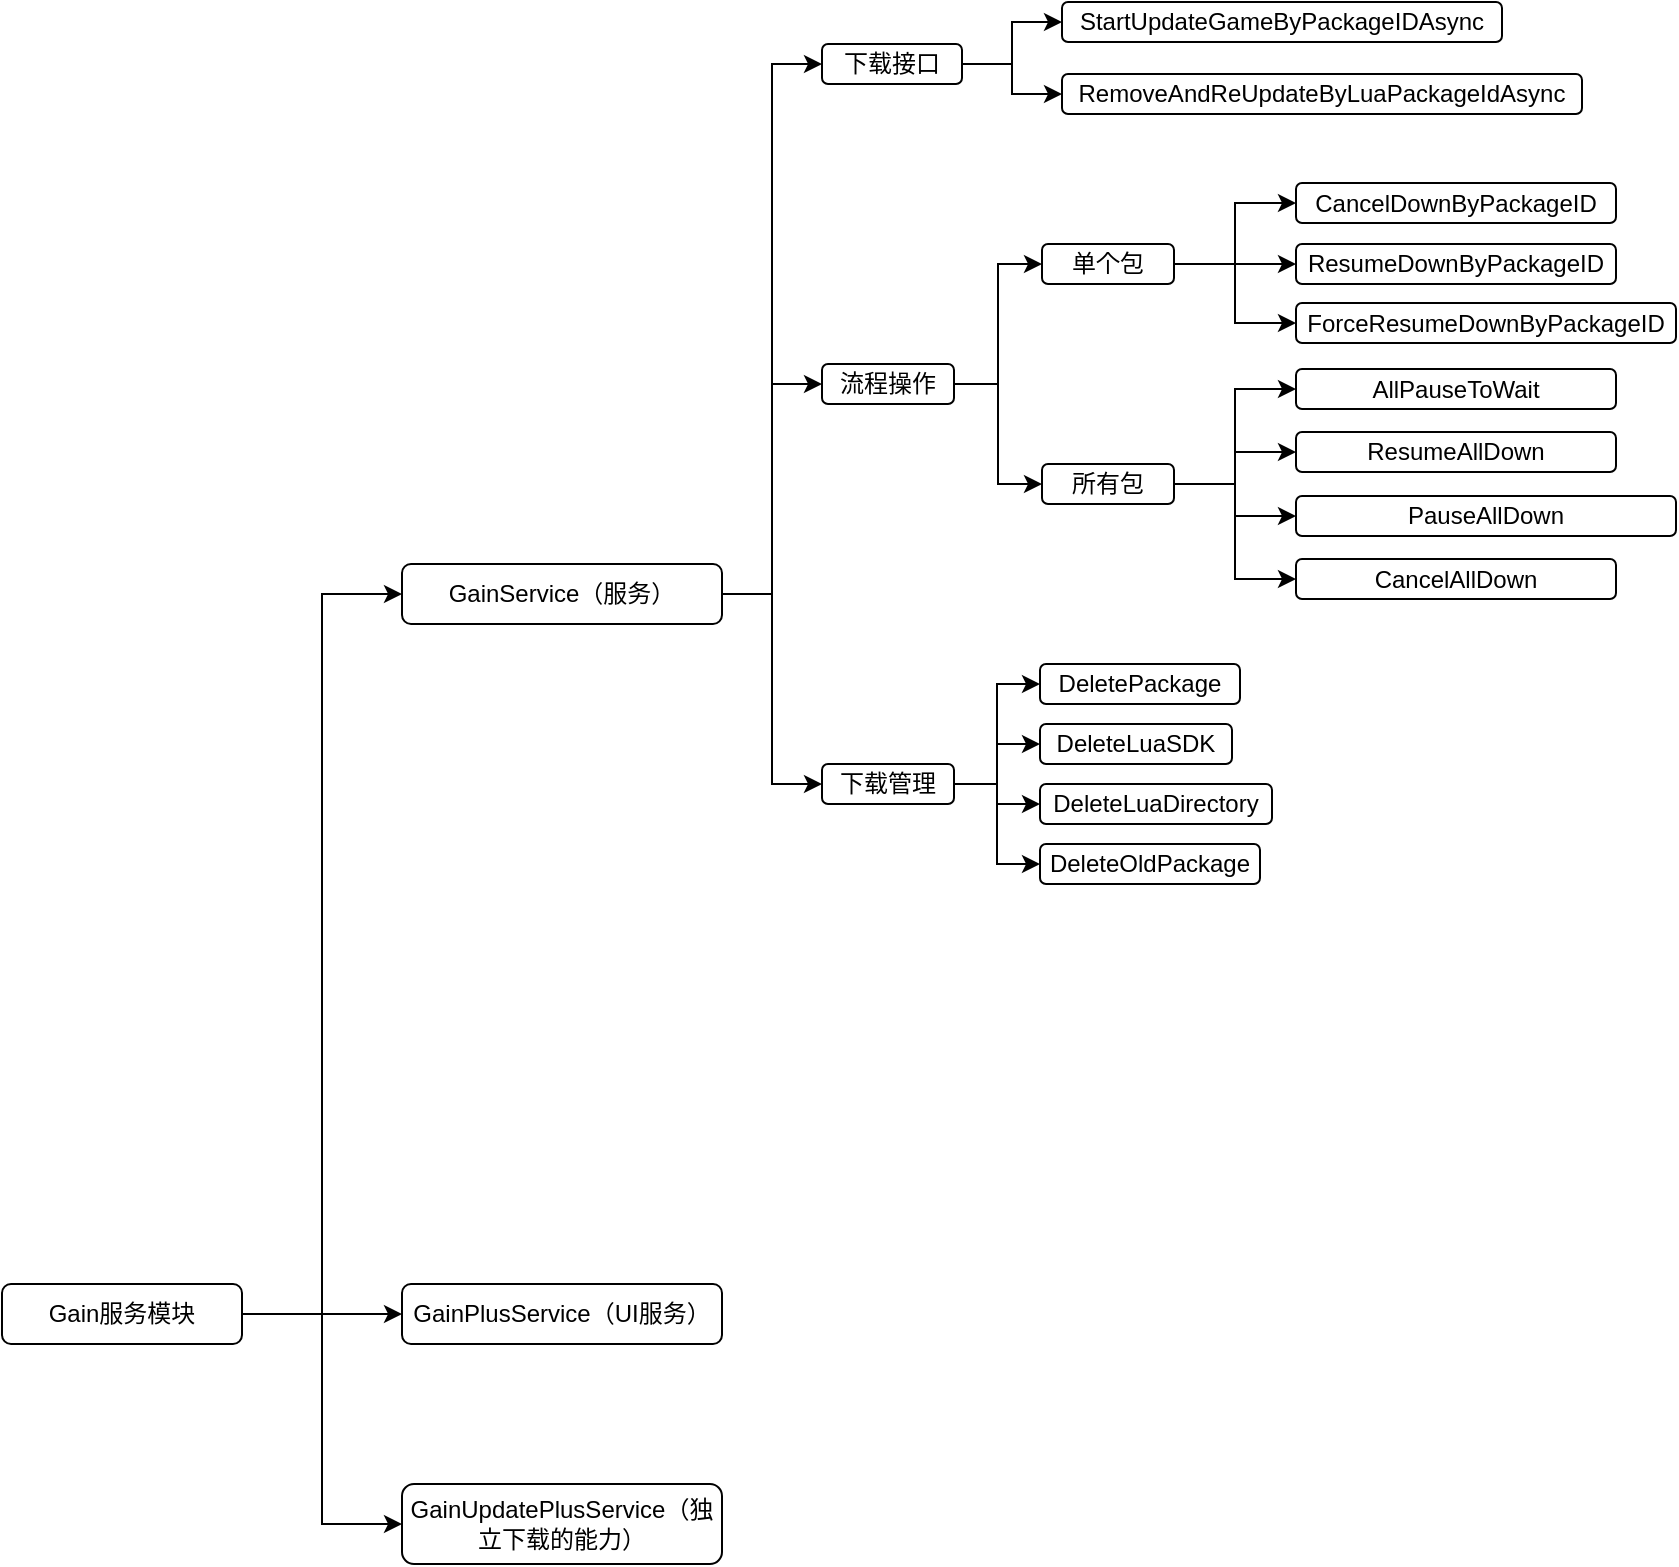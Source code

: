 <mxfile version="28.1.0">
  <diagram id="C5RBs43oDa-KdzZeNtuy" name="模块和功能介绍">
    <mxGraphModel dx="1763" dy="1733" grid="1" gridSize="10" guides="1" tooltips="1" connect="1" arrows="1" fold="1" page="1" pageScale="1" pageWidth="827" pageHeight="1169" math="0" shadow="0">
      <root>
        <mxCell id="WIyWlLk6GJQsqaUBKTNV-0" />
        <mxCell id="WIyWlLk6GJQsqaUBKTNV-1" parent="WIyWlLk6GJQsqaUBKTNV-0" />
        <mxCell id="sJQCKHL5VmwoIA83D4o8-37" style="edgeStyle=orthogonalEdgeStyle;rounded=0;orthogonalLoop=1;jettySize=auto;html=1;entryX=0;entryY=0.5;entryDx=0;entryDy=0;" edge="1" parent="WIyWlLk6GJQsqaUBKTNV-1" source="sJQCKHL5VmwoIA83D4o8-0" target="sJQCKHL5VmwoIA83D4o8-1">
          <mxGeometry relative="1" as="geometry" />
        </mxCell>
        <mxCell id="sJQCKHL5VmwoIA83D4o8-38" style="edgeStyle=orthogonalEdgeStyle;rounded=0;orthogonalLoop=1;jettySize=auto;html=1;" edge="1" parent="WIyWlLk6GJQsqaUBKTNV-1" source="sJQCKHL5VmwoIA83D4o8-0" target="sJQCKHL5VmwoIA83D4o8-2">
          <mxGeometry relative="1" as="geometry" />
        </mxCell>
        <mxCell id="sJQCKHL5VmwoIA83D4o8-39" style="edgeStyle=orthogonalEdgeStyle;rounded=0;orthogonalLoop=1;jettySize=auto;html=1;entryX=0;entryY=0.5;entryDx=0;entryDy=0;" edge="1" parent="WIyWlLk6GJQsqaUBKTNV-1" source="sJQCKHL5VmwoIA83D4o8-0" target="sJQCKHL5VmwoIA83D4o8-3">
          <mxGeometry relative="1" as="geometry" />
        </mxCell>
        <mxCell id="sJQCKHL5VmwoIA83D4o8-0" value="Gain服务模块" style="rounded=1;whiteSpace=wrap;html=1;" vertex="1" parent="WIyWlLk6GJQsqaUBKTNV-1">
          <mxGeometry x="-10" y="630" width="120" height="30" as="geometry" />
        </mxCell>
        <mxCell id="sJQCKHL5VmwoIA83D4o8-33" style="edgeStyle=orthogonalEdgeStyle;rounded=0;orthogonalLoop=1;jettySize=auto;html=1;entryX=0;entryY=0.5;entryDx=0;entryDy=0;" edge="1" parent="WIyWlLk6GJQsqaUBKTNV-1" source="sJQCKHL5VmwoIA83D4o8-1" target="sJQCKHL5VmwoIA83D4o8-4">
          <mxGeometry relative="1" as="geometry" />
        </mxCell>
        <mxCell id="sJQCKHL5VmwoIA83D4o8-34" style="edgeStyle=orthogonalEdgeStyle;rounded=0;orthogonalLoop=1;jettySize=auto;html=1;entryX=0;entryY=0.5;entryDx=0;entryDy=0;" edge="1" parent="WIyWlLk6GJQsqaUBKTNV-1" source="sJQCKHL5VmwoIA83D4o8-1" target="sJQCKHL5VmwoIA83D4o8-6">
          <mxGeometry relative="1" as="geometry" />
        </mxCell>
        <mxCell id="sJQCKHL5VmwoIA83D4o8-36" style="edgeStyle=orthogonalEdgeStyle;rounded=0;orthogonalLoop=1;jettySize=auto;html=1;entryX=0;entryY=0.5;entryDx=0;entryDy=0;" edge="1" parent="WIyWlLk6GJQsqaUBKTNV-1" source="sJQCKHL5VmwoIA83D4o8-1" target="sJQCKHL5VmwoIA83D4o8-17">
          <mxGeometry relative="1" as="geometry" />
        </mxCell>
        <mxCell id="sJQCKHL5VmwoIA83D4o8-1" value="GainService（服务）" style="rounded=1;whiteSpace=wrap;html=1;" vertex="1" parent="WIyWlLk6GJQsqaUBKTNV-1">
          <mxGeometry x="190" y="270" width="160" height="30" as="geometry" />
        </mxCell>
        <mxCell id="sJQCKHL5VmwoIA83D4o8-2" value="GainPlusService（UI服务）" style="rounded=1;whiteSpace=wrap;html=1;" vertex="1" parent="WIyWlLk6GJQsqaUBKTNV-1">
          <mxGeometry x="190" y="630" width="160" height="30" as="geometry" />
        </mxCell>
        <mxCell id="sJQCKHL5VmwoIA83D4o8-3" value="GainUpdatePlusService（独立下载的能力）" style="rounded=1;whiteSpace=wrap;html=1;" vertex="1" parent="WIyWlLk6GJQsqaUBKTNV-1">
          <mxGeometry x="190" y="730" width="160" height="40" as="geometry" />
        </mxCell>
        <mxCell id="sJQCKHL5VmwoIA83D4o8-31" style="edgeStyle=orthogonalEdgeStyle;rounded=0;orthogonalLoop=1;jettySize=auto;html=1;entryX=0;entryY=0.5;entryDx=0;entryDy=0;" edge="1" parent="WIyWlLk6GJQsqaUBKTNV-1" source="sJQCKHL5VmwoIA83D4o8-4" target="sJQCKHL5VmwoIA83D4o8-5">
          <mxGeometry relative="1" as="geometry" />
        </mxCell>
        <mxCell id="sJQCKHL5VmwoIA83D4o8-32" style="edgeStyle=orthogonalEdgeStyle;rounded=0;orthogonalLoop=1;jettySize=auto;html=1;" edge="1" parent="WIyWlLk6GJQsqaUBKTNV-1" source="sJQCKHL5VmwoIA83D4o8-4" target="sJQCKHL5VmwoIA83D4o8-16">
          <mxGeometry relative="1" as="geometry" />
        </mxCell>
        <mxCell id="sJQCKHL5VmwoIA83D4o8-4" value="下载接口" style="rounded=1;whiteSpace=wrap;html=1;" vertex="1" parent="WIyWlLk6GJQsqaUBKTNV-1">
          <mxGeometry x="400" y="10" width="70" height="20" as="geometry" />
        </mxCell>
        <mxCell id="sJQCKHL5VmwoIA83D4o8-5" value="StartUpdateGameByPackageIDAsync" style="rounded=1;whiteSpace=wrap;html=1;" vertex="1" parent="WIyWlLk6GJQsqaUBKTNV-1">
          <mxGeometry x="520" y="-11" width="220" height="20" as="geometry" />
        </mxCell>
        <mxCell id="sJQCKHL5VmwoIA83D4o8-41" style="edgeStyle=orthogonalEdgeStyle;rounded=0;orthogonalLoop=1;jettySize=auto;html=1;entryX=0;entryY=0.5;entryDx=0;entryDy=0;" edge="1" parent="WIyWlLk6GJQsqaUBKTNV-1" source="sJQCKHL5VmwoIA83D4o8-6" target="sJQCKHL5VmwoIA83D4o8-10">
          <mxGeometry relative="1" as="geometry" />
        </mxCell>
        <mxCell id="sJQCKHL5VmwoIA83D4o8-42" style="edgeStyle=orthogonalEdgeStyle;rounded=0;orthogonalLoop=1;jettySize=auto;html=1;entryX=0;entryY=0.5;entryDx=0;entryDy=0;" edge="1" parent="WIyWlLk6GJQsqaUBKTNV-1" source="sJQCKHL5VmwoIA83D4o8-6" target="sJQCKHL5VmwoIA83D4o8-11">
          <mxGeometry relative="1" as="geometry" />
        </mxCell>
        <mxCell id="sJQCKHL5VmwoIA83D4o8-6" value="流程操作" style="rounded=1;whiteSpace=wrap;html=1;" vertex="1" parent="WIyWlLk6GJQsqaUBKTNV-1">
          <mxGeometry x="400" y="170" width="66" height="20" as="geometry" />
        </mxCell>
        <mxCell id="sJQCKHL5VmwoIA83D4o8-7" value="CancelDownByPackageID" style="rounded=1;whiteSpace=wrap;html=1;" vertex="1" parent="WIyWlLk6GJQsqaUBKTNV-1">
          <mxGeometry x="637" y="79.5" width="160" height="20" as="geometry" />
        </mxCell>
        <mxCell id="sJQCKHL5VmwoIA83D4o8-8" value="ForceResumeDownByPackageID" style="rounded=1;whiteSpace=wrap;html=1;" vertex="1" parent="WIyWlLk6GJQsqaUBKTNV-1">
          <mxGeometry x="637" y="139.5" width="190" height="20" as="geometry" />
        </mxCell>
        <mxCell id="sJQCKHL5VmwoIA83D4o8-9" value="ResumeDownByPackageID" style="rounded=1;whiteSpace=wrap;html=1;" vertex="1" parent="WIyWlLk6GJQsqaUBKTNV-1">
          <mxGeometry x="637" y="110" width="160" height="20" as="geometry" />
        </mxCell>
        <mxCell id="sJQCKHL5VmwoIA83D4o8-43" style="edgeStyle=orthogonalEdgeStyle;rounded=0;orthogonalLoop=1;jettySize=auto;html=1;entryX=0;entryY=0.5;entryDx=0;entryDy=0;" edge="1" parent="WIyWlLk6GJQsqaUBKTNV-1" source="sJQCKHL5VmwoIA83D4o8-10" target="sJQCKHL5VmwoIA83D4o8-7">
          <mxGeometry relative="1" as="geometry" />
        </mxCell>
        <mxCell id="sJQCKHL5VmwoIA83D4o8-44" style="edgeStyle=orthogonalEdgeStyle;rounded=0;orthogonalLoop=1;jettySize=auto;html=1;" edge="1" parent="WIyWlLk6GJQsqaUBKTNV-1" source="sJQCKHL5VmwoIA83D4o8-10" target="sJQCKHL5VmwoIA83D4o8-9">
          <mxGeometry relative="1" as="geometry" />
        </mxCell>
        <mxCell id="sJQCKHL5VmwoIA83D4o8-45" style="edgeStyle=orthogonalEdgeStyle;rounded=0;orthogonalLoop=1;jettySize=auto;html=1;entryX=0;entryY=0.5;entryDx=0;entryDy=0;" edge="1" parent="WIyWlLk6GJQsqaUBKTNV-1" source="sJQCKHL5VmwoIA83D4o8-10" target="sJQCKHL5VmwoIA83D4o8-8">
          <mxGeometry relative="1" as="geometry" />
        </mxCell>
        <mxCell id="sJQCKHL5VmwoIA83D4o8-10" value="&lt;div&gt;&lt;span style=&quot;background-color: transparent; color: light-dark(rgb(0, 0, 0), rgb(255, 255, 255));&quot;&gt;单个包&lt;/span&gt;&lt;/div&gt;" style="rounded=1;whiteSpace=wrap;html=1;" vertex="1" parent="WIyWlLk6GJQsqaUBKTNV-1">
          <mxGeometry x="510" y="110" width="66" height="20" as="geometry" />
        </mxCell>
        <mxCell id="sJQCKHL5VmwoIA83D4o8-46" style="edgeStyle=orthogonalEdgeStyle;rounded=0;orthogonalLoop=1;jettySize=auto;html=1;entryX=0;entryY=0.5;entryDx=0;entryDy=0;" edge="1" parent="WIyWlLk6GJQsqaUBKTNV-1" source="sJQCKHL5VmwoIA83D4o8-11" target="sJQCKHL5VmwoIA83D4o8-12">
          <mxGeometry relative="1" as="geometry" />
        </mxCell>
        <mxCell id="sJQCKHL5VmwoIA83D4o8-47" style="edgeStyle=orthogonalEdgeStyle;rounded=0;orthogonalLoop=1;jettySize=auto;html=1;entryX=0;entryY=0.5;entryDx=0;entryDy=0;" edge="1" parent="WIyWlLk6GJQsqaUBKTNV-1" source="sJQCKHL5VmwoIA83D4o8-11" target="sJQCKHL5VmwoIA83D4o8-14">
          <mxGeometry relative="1" as="geometry" />
        </mxCell>
        <mxCell id="sJQCKHL5VmwoIA83D4o8-48" style="edgeStyle=orthogonalEdgeStyle;rounded=0;orthogonalLoop=1;jettySize=auto;html=1;entryX=0;entryY=0.5;entryDx=0;entryDy=0;" edge="1" parent="WIyWlLk6GJQsqaUBKTNV-1" source="sJQCKHL5VmwoIA83D4o8-11" target="sJQCKHL5VmwoIA83D4o8-13">
          <mxGeometry relative="1" as="geometry" />
        </mxCell>
        <mxCell id="sJQCKHL5VmwoIA83D4o8-49" style="edgeStyle=orthogonalEdgeStyle;rounded=0;orthogonalLoop=1;jettySize=auto;html=1;entryX=0;entryY=0.5;entryDx=0;entryDy=0;" edge="1" parent="WIyWlLk6GJQsqaUBKTNV-1" source="sJQCKHL5VmwoIA83D4o8-11" target="sJQCKHL5VmwoIA83D4o8-15">
          <mxGeometry relative="1" as="geometry" />
        </mxCell>
        <mxCell id="sJQCKHL5VmwoIA83D4o8-11" value="&lt;div&gt;&lt;span style=&quot;background-color: transparent; color: light-dark(rgb(0, 0, 0), rgb(255, 255, 255));&quot;&gt;所有包&lt;/span&gt;&lt;/div&gt;" style="rounded=1;whiteSpace=wrap;html=1;" vertex="1" parent="WIyWlLk6GJQsqaUBKTNV-1">
          <mxGeometry x="510" y="220" width="66" height="20" as="geometry" />
        </mxCell>
        <mxCell id="sJQCKHL5VmwoIA83D4o8-12" value="AllPauseToWait" style="rounded=1;whiteSpace=wrap;html=1;" vertex="1" parent="WIyWlLk6GJQsqaUBKTNV-1">
          <mxGeometry x="637" y="172.5" width="160" height="20" as="geometry" />
        </mxCell>
        <mxCell id="sJQCKHL5VmwoIA83D4o8-13" value="PauseAllDown" style="rounded=1;whiteSpace=wrap;html=1;" vertex="1" parent="WIyWlLk6GJQsqaUBKTNV-1">
          <mxGeometry x="637" y="236" width="190" height="20" as="geometry" />
        </mxCell>
        <mxCell id="sJQCKHL5VmwoIA83D4o8-14" value="ResumeAllDown" style="rounded=1;whiteSpace=wrap;html=1;" vertex="1" parent="WIyWlLk6GJQsqaUBKTNV-1">
          <mxGeometry x="637" y="204" width="160" height="20" as="geometry" />
        </mxCell>
        <mxCell id="sJQCKHL5VmwoIA83D4o8-15" value="CancelAllDown" style="rounded=1;whiteSpace=wrap;html=1;" vertex="1" parent="WIyWlLk6GJQsqaUBKTNV-1">
          <mxGeometry x="637" y="267.5" width="160" height="20" as="geometry" />
        </mxCell>
        <mxCell id="sJQCKHL5VmwoIA83D4o8-16" value="RemoveAndReUpdateByLuaPackageIdAsync" style="rounded=1;whiteSpace=wrap;html=1;" vertex="1" parent="WIyWlLk6GJQsqaUBKTNV-1">
          <mxGeometry x="520" y="25" width="260" height="20" as="geometry" />
        </mxCell>
        <mxCell id="sJQCKHL5VmwoIA83D4o8-50" style="edgeStyle=orthogonalEdgeStyle;rounded=0;orthogonalLoop=1;jettySize=auto;html=1;entryX=0;entryY=0.5;entryDx=0;entryDy=0;" edge="1" parent="WIyWlLk6GJQsqaUBKTNV-1" source="sJQCKHL5VmwoIA83D4o8-17" target="sJQCKHL5VmwoIA83D4o8-18">
          <mxGeometry relative="1" as="geometry" />
        </mxCell>
        <mxCell id="sJQCKHL5VmwoIA83D4o8-51" style="edgeStyle=orthogonalEdgeStyle;rounded=0;orthogonalLoop=1;jettySize=auto;html=1;entryX=0;entryY=0.5;entryDx=0;entryDy=0;" edge="1" parent="WIyWlLk6GJQsqaUBKTNV-1" source="sJQCKHL5VmwoIA83D4o8-17" target="sJQCKHL5VmwoIA83D4o8-20">
          <mxGeometry relative="1" as="geometry" />
        </mxCell>
        <mxCell id="sJQCKHL5VmwoIA83D4o8-52" style="edgeStyle=orthogonalEdgeStyle;rounded=0;orthogonalLoop=1;jettySize=auto;html=1;" edge="1" parent="WIyWlLk6GJQsqaUBKTNV-1" source="sJQCKHL5VmwoIA83D4o8-17" target="sJQCKHL5VmwoIA83D4o8-19">
          <mxGeometry relative="1" as="geometry" />
        </mxCell>
        <mxCell id="sJQCKHL5VmwoIA83D4o8-53" style="edgeStyle=orthogonalEdgeStyle;rounded=0;orthogonalLoop=1;jettySize=auto;html=1;entryX=0;entryY=0.5;entryDx=0;entryDy=0;" edge="1" parent="WIyWlLk6GJQsqaUBKTNV-1" source="sJQCKHL5VmwoIA83D4o8-17" target="sJQCKHL5VmwoIA83D4o8-21">
          <mxGeometry relative="1" as="geometry" />
        </mxCell>
        <mxCell id="sJQCKHL5VmwoIA83D4o8-17" value="下载管理" style="rounded=1;whiteSpace=wrap;html=1;" vertex="1" parent="WIyWlLk6GJQsqaUBKTNV-1">
          <mxGeometry x="400" y="370" width="66" height="20" as="geometry" />
        </mxCell>
        <mxCell id="sJQCKHL5VmwoIA83D4o8-18" value="DeletePackage" style="rounded=1;whiteSpace=wrap;html=1;" vertex="1" parent="WIyWlLk6GJQsqaUBKTNV-1">
          <mxGeometry x="509" y="320" width="100" height="20" as="geometry" />
        </mxCell>
        <mxCell id="sJQCKHL5VmwoIA83D4o8-19" value="DeleteLuaDirectory" style="rounded=1;whiteSpace=wrap;html=1;" vertex="1" parent="WIyWlLk6GJQsqaUBKTNV-1">
          <mxGeometry x="509" y="380" width="116" height="20" as="geometry" />
        </mxCell>
        <mxCell id="sJQCKHL5VmwoIA83D4o8-20" value="DeleteLuaSDK" style="rounded=1;whiteSpace=wrap;html=1;" vertex="1" parent="WIyWlLk6GJQsqaUBKTNV-1">
          <mxGeometry x="509" y="350" width="96" height="20" as="geometry" />
        </mxCell>
        <mxCell id="sJQCKHL5VmwoIA83D4o8-21" value="DeleteOldPackage" style="rounded=1;whiteSpace=wrap;html=1;" vertex="1" parent="WIyWlLk6GJQsqaUBKTNV-1">
          <mxGeometry x="509" y="410" width="110" height="20" as="geometry" />
        </mxCell>
      </root>
    </mxGraphModel>
  </diagram>
</mxfile>
